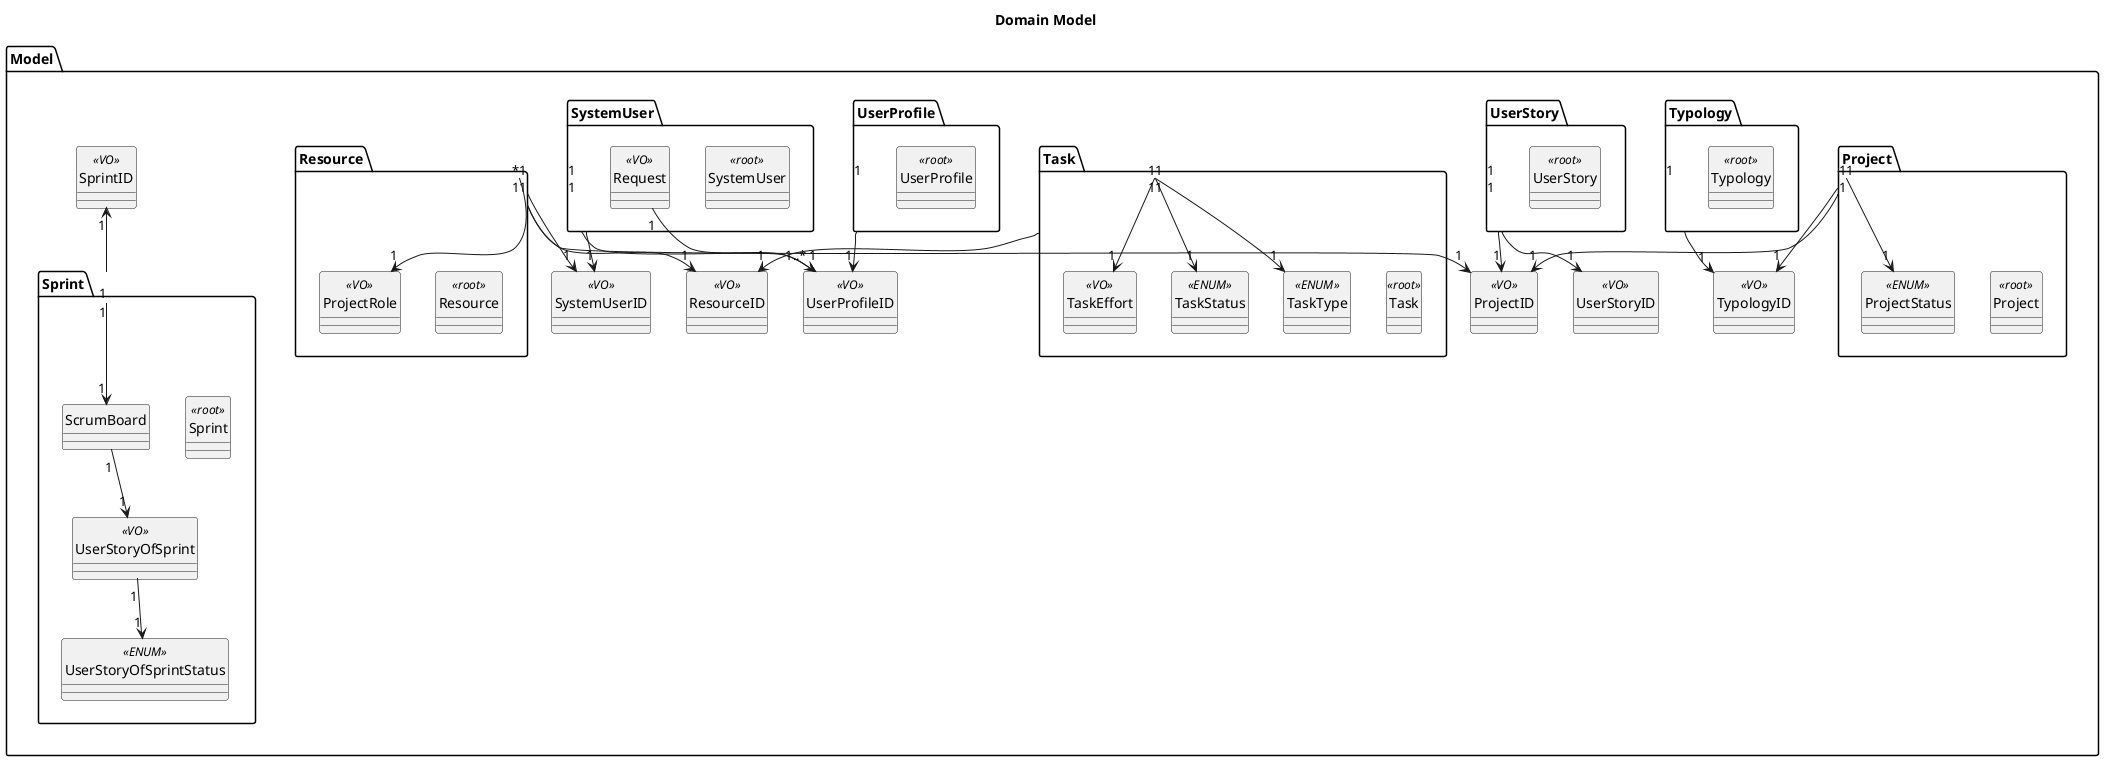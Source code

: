 
@startuml
'https://plantuml.com/class-diagram

skinparam classAttributeIconSize 0
hide circle

title Domain Model
package Model {


package Project {
class Project <<root>>{
}
class ProjectStatus <<ENUM>>{
}
}


package Sprint {
class Sprint <<root>>{
}
class ScrumBoard{
}
class UserStoryOfSprintStatus <<ENUM>>{
}
class UserStoryOfSprint <<VO>>{
}
}


package UserStory {
class UserStory <<root>>{
}
}


package Task {
class Task <<root>>{
}
class TaskEffort <<VO>>{
}
class TaskType <<ENUM>>{
}
class TaskStatus <<ENUM>>{
}
}


package SystemUser {
class SystemUser <<root>>{
}
class Request <<VO>>{
}
}


package Typology {
class Typology <<root>>{
}
}


package UserProfile {
class UserProfile <<root>>{
}
}


package Resource{
class Resource <<root>>{
}
class ProjectRole <<VO>>{
}
}


'package Value-Object {
'class Description <VO>{
'}
class ProjectID <<VO>>{
}
class SystemUserID <<VO>>{
}
'class Name <VO>{
'}
'class CostPerHour <VO>{
'}
'class PercentageOfAllocation <VO>{
'}
'class ProjectRole <VO>{
'}
'class Photo <VO>{
'}
'class Function <VO>{
'}
'class Password <VO>{
'}
'class TaskEffort <VO>{
'}
'class Effort_Hour <VO>{
'}
'class Effort_Date <VO>{
'}
'class Comment <VO>{
'}
'class Attachment <VO>{
'}
'class Effort_Minutes <VO>{
'}
'class TaskStatus <VO>{
'}
'class TaskType <VO>{
'}
'class Title_UserStory <VO>{
'}
'class UserStoryStatus <VO>{
'}
'class BusinessSector <VO>{
'}
'class Customer <VO>{
'}
'class ProjectCode <VO>{
'}
'class Budget <VO>{
'}
'class SprintDuration <VO>{
'}
'class NumberOfSprints <VO>{
'}
'class ProjectStatus <VO>{
'}
class UserStoryID <<VO>>{
}
class ResourceID <<VO>>{
}
class SprintID <<VO>>{
}
class UserProfileID <<VO>>{
}
class TypologyID <<VO>>{
}
'}
'}

SystemUser "1" --> "1" SystemUserID
Request "1" --> "1" UserProfileID
UserProfile "1" --> "1" UserProfileID
SystemUser "1" --> "1..*" UserProfileID
Resource "1" --> "1" SystemUserID
Resource "*" --> "1" ProjectID
Resource "1" --> "1" ResourceID
Resource "1" --> "1" ProjectRole
Sprint "1" -up-> "1" SprintID
Project "1" --> "1" ProjectID
UserStory "1" --> "1" ProjectID
Project "1" --> "1" TypologyID
Project "1" --> "1" ProjectStatus
Typology "1" --> "1" TypologyID
UserStory "1" --> "1" UserStoryID
Sprint "1" --> "1" ScrumBoard
ScrumBoard "1" --> "1" UserStoryOfSprint
UserStoryOfSprint "1" --> "1" UserStoryOfSprintStatus
Task "1" --> "1" ResourceID
Task "1" --> "1" TaskEffort
Task "1" --> "1" TaskStatus
Task "1" --> "1" TaskType



@enduml


